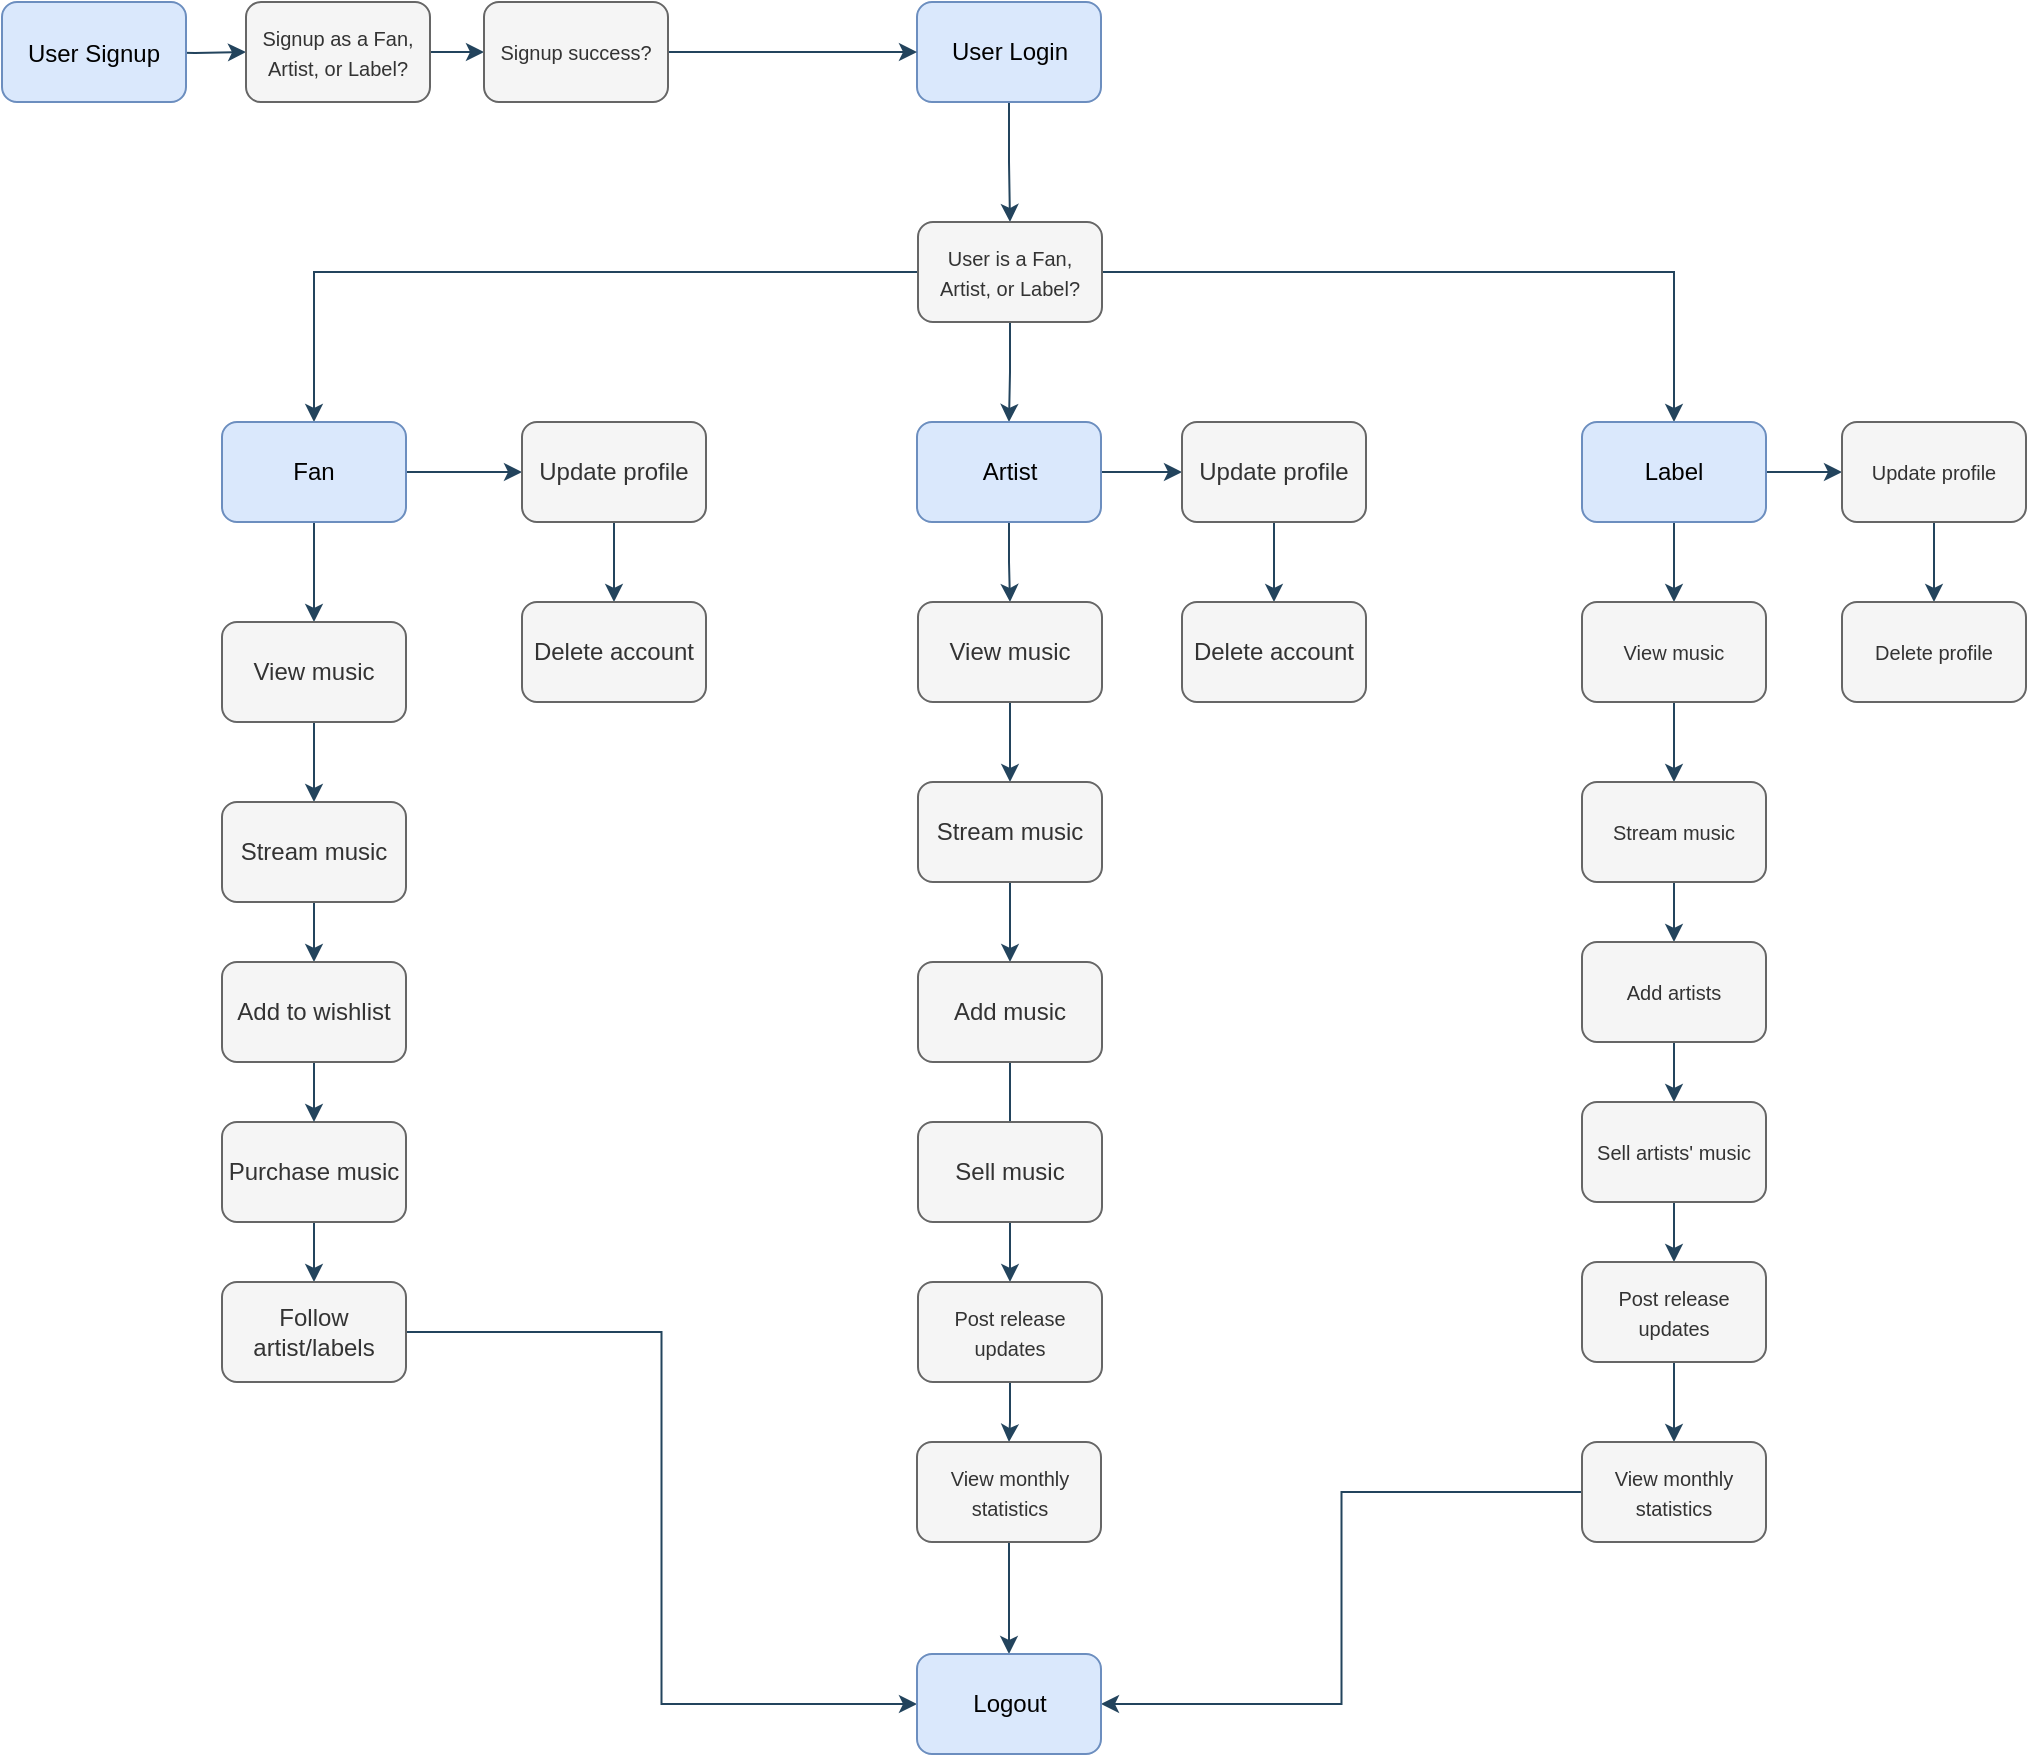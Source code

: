 <mxfile version="24.5.4" type="github">
  <diagram name="Page-1" id="NhJ66gFc7uAcACdVgEYR">
    <mxGraphModel dx="398" dy="3762" grid="1" gridSize="10" guides="1" tooltips="1" connect="1" arrows="1" fold="1" page="1" pageScale="1" pageWidth="850" pageHeight="1100" math="0" shadow="0">
      <root>
        <mxCell id="0" />
        <mxCell id="1" parent="0" />
        <mxCell id="axU-LrvHLJjTTsmC94vx-6" value="" style="edgeStyle=orthogonalEdgeStyle;rounded=0;orthogonalLoop=1;jettySize=auto;html=1;strokeColor=#23445D;" edge="1" parent="1" source="axU-LrvHLJjTTsmC94vx-1" target="axU-LrvHLJjTTsmC94vx-5">
          <mxGeometry relative="1" as="geometry" />
        </mxCell>
        <mxCell id="axU-LrvHLJjTTsmC94vx-1" value="User Login" style="rounded=1;whiteSpace=wrap;html=1;fontSize=12;labelBackgroundColor=none;fillColor=#dae8fc;strokeColor=#6c8ebf;" vertex="1" parent="1">
          <mxGeometry x="1601.5" y="-2816" width="92" height="50" as="geometry" />
        </mxCell>
        <mxCell id="axU-LrvHLJjTTsmC94vx-11" value="" style="edgeStyle=orthogonalEdgeStyle;rounded=0;orthogonalLoop=1;jettySize=auto;html=1;strokeColor=#23445D;" edge="1" parent="1" source="axU-LrvHLJjTTsmC94vx-5" target="axU-LrvHLJjTTsmC94vx-7">
          <mxGeometry relative="1" as="geometry" />
        </mxCell>
        <mxCell id="axU-LrvHLJjTTsmC94vx-13" style="edgeStyle=orthogonalEdgeStyle;rounded=0;orthogonalLoop=1;jettySize=auto;html=1;entryX=0.5;entryY=0;entryDx=0;entryDy=0;strokeColor=#23445D;" edge="1" parent="1" source="axU-LrvHLJjTTsmC94vx-5" target="axU-LrvHLJjTTsmC94vx-12">
          <mxGeometry relative="1" as="geometry" />
        </mxCell>
        <mxCell id="axU-LrvHLJjTTsmC94vx-15" style="edgeStyle=orthogonalEdgeStyle;rounded=0;orthogonalLoop=1;jettySize=auto;html=1;strokeColor=#23445D;" edge="1" parent="1" source="axU-LrvHLJjTTsmC94vx-5" target="axU-LrvHLJjTTsmC94vx-14">
          <mxGeometry relative="1" as="geometry" />
        </mxCell>
        <mxCell id="axU-LrvHLJjTTsmC94vx-5" value="&lt;font style=&quot;font-size: 10px;&quot;&gt;User is a Fan, Artist, or Label?&lt;/font&gt;" style="rounded=1;whiteSpace=wrap;html=1;strokeColor=#666666;fontColor=#333333;fillColor=#f5f5f5;" vertex="1" parent="1">
          <mxGeometry x="1602" y="-2706" width="92" height="50" as="geometry" />
        </mxCell>
        <mxCell id="axU-LrvHLJjTTsmC94vx-81" value="" style="edgeStyle=orthogonalEdgeStyle;rounded=0;orthogonalLoop=1;jettySize=auto;html=1;strokeColor=#23445D;" edge="1" parent="1" source="axU-LrvHLJjTTsmC94vx-7" target="axU-LrvHLJjTTsmC94vx-80">
          <mxGeometry relative="1" as="geometry" />
        </mxCell>
        <mxCell id="axU-LrvHLJjTTsmC94vx-94" value="" style="edgeStyle=orthogonalEdgeStyle;rounded=0;orthogonalLoop=1;jettySize=auto;html=1;strokeColor=#23445D;" edge="1" parent="1" source="axU-LrvHLJjTTsmC94vx-7" target="axU-LrvHLJjTTsmC94vx-91">
          <mxGeometry relative="1" as="geometry" />
        </mxCell>
        <mxCell id="axU-LrvHLJjTTsmC94vx-7" value="&lt;font style=&quot;font-size: 12px;&quot;&gt;Artist&lt;/font&gt;" style="rounded=1;whiteSpace=wrap;html=1;strokeColor=#6c8ebf;fillColor=#dae8fc;fontSize=12;" vertex="1" parent="1">
          <mxGeometry x="1601.5" y="-2606" width="92" height="50" as="geometry" />
        </mxCell>
        <mxCell id="axU-LrvHLJjTTsmC94vx-45" value="" style="edgeStyle=orthogonalEdgeStyle;rounded=0;orthogonalLoop=1;jettySize=auto;html=1;strokeColor=#23445D;" edge="1" parent="1" source="axU-LrvHLJjTTsmC94vx-12" target="axU-LrvHLJjTTsmC94vx-44">
          <mxGeometry relative="1" as="geometry" />
        </mxCell>
        <mxCell id="axU-LrvHLJjTTsmC94vx-47" value="" style="edgeStyle=orthogonalEdgeStyle;rounded=0;orthogonalLoop=1;jettySize=auto;html=1;strokeColor=#23445D;" edge="1" parent="1" source="axU-LrvHLJjTTsmC94vx-12" target="axU-LrvHLJjTTsmC94vx-36">
          <mxGeometry relative="1" as="geometry" />
        </mxCell>
        <mxCell id="axU-LrvHLJjTTsmC94vx-12" value="&lt;font style=&quot;font-size: 12px;&quot;&gt;Fan&lt;/font&gt;" style="rounded=1;whiteSpace=wrap;html=1;strokeColor=#6c8ebf;fillColor=#dae8fc;fontSize=12;" vertex="1" parent="1">
          <mxGeometry x="1254" y="-2606" width="92" height="50" as="geometry" />
        </mxCell>
        <mxCell id="axU-LrvHLJjTTsmC94vx-53" value="" style="edgeStyle=orthogonalEdgeStyle;rounded=0;orthogonalLoop=1;jettySize=auto;html=1;strokeColor=#23445D;" edge="1" parent="1" source="axU-LrvHLJjTTsmC94vx-14" target="axU-LrvHLJjTTsmC94vx-52">
          <mxGeometry relative="1" as="geometry" />
        </mxCell>
        <mxCell id="axU-LrvHLJjTTsmC94vx-77" value="" style="edgeStyle=orthogonalEdgeStyle;rounded=0;orthogonalLoop=1;jettySize=auto;html=1;strokeColor=#23445D;" edge="1" parent="1" source="axU-LrvHLJjTTsmC94vx-14" target="axU-LrvHLJjTTsmC94vx-76">
          <mxGeometry relative="1" as="geometry" />
        </mxCell>
        <mxCell id="axU-LrvHLJjTTsmC94vx-14" value="&lt;font style=&quot;font-size: 12px;&quot;&gt;Label&lt;/font&gt;" style="rounded=1;whiteSpace=wrap;html=1;strokeColor=#6c8ebf;fillColor=#dae8fc;fontSize=12;" vertex="1" parent="1">
          <mxGeometry x="1934" y="-2606" width="92" height="50" as="geometry" />
        </mxCell>
        <mxCell id="axU-LrvHLJjTTsmC94vx-19" value="" style="edgeStyle=orthogonalEdgeStyle;rounded=0;orthogonalLoop=1;jettySize=auto;html=1;strokeColor=#23445D;" edge="1" parent="1" target="axU-LrvHLJjTTsmC94vx-18">
          <mxGeometry relative="1" as="geometry">
            <mxPoint x="1214" y="-2790.966" as="sourcePoint" />
          </mxGeometry>
        </mxCell>
        <mxCell id="axU-LrvHLJjTTsmC94vx-17" value="&lt;font style=&quot;font-size: 12px;&quot;&gt;User Signup&lt;/font&gt;" style="rounded=1;whiteSpace=wrap;html=1;fontSize=13;labelBackgroundColor=none;fillColor=#dae8fc;strokeColor=#6c8ebf;" vertex="1" parent="1">
          <mxGeometry x="1144" y="-2816" width="92" height="50" as="geometry" />
        </mxCell>
        <mxCell id="axU-LrvHLJjTTsmC94vx-34" value="" style="edgeStyle=orthogonalEdgeStyle;rounded=0;orthogonalLoop=1;jettySize=auto;html=1;strokeColor=#23445D;" edge="1" parent="1" source="axU-LrvHLJjTTsmC94vx-18" target="axU-LrvHLJjTTsmC94vx-33">
          <mxGeometry relative="1" as="geometry" />
        </mxCell>
        <mxCell id="axU-LrvHLJjTTsmC94vx-18" value="&lt;font style=&quot;font-size: 10px;&quot;&gt;Signup as a Fan, Artist, or Label?&lt;/font&gt;" style="rounded=1;whiteSpace=wrap;html=1;strokeColor=#666666;fontColor=#333333;fillColor=#f5f5f5;" vertex="1" parent="1">
          <mxGeometry x="1266" y="-2816" width="92" height="50" as="geometry" />
        </mxCell>
        <mxCell id="axU-LrvHLJjTTsmC94vx-35" style="edgeStyle=orthogonalEdgeStyle;rounded=0;orthogonalLoop=1;jettySize=auto;html=1;strokeColor=#23445D;" edge="1" parent="1" source="axU-LrvHLJjTTsmC94vx-33" target="axU-LrvHLJjTTsmC94vx-1">
          <mxGeometry relative="1" as="geometry" />
        </mxCell>
        <mxCell id="axU-LrvHLJjTTsmC94vx-33" value="&lt;span style=&quot;font-size: 10px;&quot;&gt;Signup success?&lt;/span&gt;" style="rounded=1;whiteSpace=wrap;html=1;strokeColor=#666666;fontColor=#333333;fillColor=#f5f5f5;" vertex="1" parent="1">
          <mxGeometry x="1385" y="-2816" width="92" height="50" as="geometry" />
        </mxCell>
        <mxCell id="axU-LrvHLJjTTsmC94vx-38" value="" style="edgeStyle=orthogonalEdgeStyle;rounded=0;orthogonalLoop=1;jettySize=auto;html=1;strokeColor=#23445D;" edge="1" parent="1" source="axU-LrvHLJjTTsmC94vx-36" target="axU-LrvHLJjTTsmC94vx-37">
          <mxGeometry relative="1" as="geometry" />
        </mxCell>
        <mxCell id="axU-LrvHLJjTTsmC94vx-36" value="&lt;font style=&quot;font-size: 12px;&quot;&gt;View music&lt;/font&gt;" style="rounded=1;whiteSpace=wrap;html=1;fontSize=12;fillColor=#f5f5f5;fontColor=#333333;strokeColor=#666666;" vertex="1" parent="1">
          <mxGeometry x="1254" y="-2506" width="92" height="50" as="geometry" />
        </mxCell>
        <mxCell id="axU-LrvHLJjTTsmC94vx-60" value="" style="edgeStyle=orthogonalEdgeStyle;rounded=0;orthogonalLoop=1;jettySize=auto;html=1;strokeColor=#23445D;" edge="1" parent="1" source="axU-LrvHLJjTTsmC94vx-37" target="axU-LrvHLJjTTsmC94vx-42">
          <mxGeometry relative="1" as="geometry" />
        </mxCell>
        <mxCell id="axU-LrvHLJjTTsmC94vx-37" value="&lt;font style=&quot;font-size: 12px;&quot;&gt;Stream music&lt;/font&gt;" style="rounded=1;whiteSpace=wrap;html=1;fontSize=12;fillColor=#f5f5f5;fontColor=#333333;strokeColor=#666666;" vertex="1" parent="1">
          <mxGeometry x="1254" y="-2416" width="92" height="50" as="geometry" />
        </mxCell>
        <mxCell id="axU-LrvHLJjTTsmC94vx-69" value="" style="edgeStyle=orthogonalEdgeStyle;rounded=0;orthogonalLoop=1;jettySize=auto;html=1;strokeColor=#23445D;" edge="1" parent="1" source="axU-LrvHLJjTTsmC94vx-40" target="axU-LrvHLJjTTsmC94vx-48">
          <mxGeometry relative="1" as="geometry" />
        </mxCell>
        <mxCell id="axU-LrvHLJjTTsmC94vx-40" value="&lt;font style=&quot;font-size: 12px;&quot;&gt;Purchase music&lt;/font&gt;" style="rounded=1;whiteSpace=wrap;html=1;fontSize=12;fillColor=#f5f5f5;fontColor=#333333;strokeColor=#666666;" vertex="1" parent="1">
          <mxGeometry x="1254" y="-2256" width="92" height="50" as="geometry" />
        </mxCell>
        <mxCell id="axU-LrvHLJjTTsmC94vx-68" value="" style="edgeStyle=orthogonalEdgeStyle;rounded=0;orthogonalLoop=1;jettySize=auto;html=1;strokeColor=#23445D;" edge="1" parent="1" source="axU-LrvHLJjTTsmC94vx-42" target="axU-LrvHLJjTTsmC94vx-40">
          <mxGeometry relative="1" as="geometry" />
        </mxCell>
        <mxCell id="axU-LrvHLJjTTsmC94vx-42" value="Add to wishlist" style="rounded=1;whiteSpace=wrap;html=1;fontSize=12;fillColor=#f5f5f5;fontColor=#333333;strokeColor=#666666;" vertex="1" parent="1">
          <mxGeometry x="1254" y="-2336" width="92" height="50" as="geometry" />
        </mxCell>
        <mxCell id="axU-LrvHLJjTTsmC94vx-51" value="" style="edgeStyle=orthogonalEdgeStyle;rounded=0;orthogonalLoop=1;jettySize=auto;html=1;strokeColor=#23445D;" edge="1" parent="1" source="axU-LrvHLJjTTsmC94vx-44" target="axU-LrvHLJjTTsmC94vx-50">
          <mxGeometry relative="1" as="geometry" />
        </mxCell>
        <mxCell id="axU-LrvHLJjTTsmC94vx-44" value="Update profile" style="rounded=1;whiteSpace=wrap;html=1;fontSize=12;fillColor=#f5f5f5;fontColor=#333333;strokeColor=#666666;" vertex="1" parent="1">
          <mxGeometry x="1404" y="-2606" width="92" height="50" as="geometry" />
        </mxCell>
        <mxCell id="axU-LrvHLJjTTsmC94vx-96" style="edgeStyle=orthogonalEdgeStyle;rounded=0;orthogonalLoop=1;jettySize=auto;html=1;entryX=0;entryY=0.5;entryDx=0;entryDy=0;strokeColor=#23445D;" edge="1" parent="1" source="axU-LrvHLJjTTsmC94vx-48" target="axU-LrvHLJjTTsmC94vx-95">
          <mxGeometry relative="1" as="geometry" />
        </mxCell>
        <mxCell id="axU-LrvHLJjTTsmC94vx-48" value="&lt;font style=&quot;font-size: 12px;&quot;&gt;Follow artist/labels&lt;/font&gt;" style="rounded=1;whiteSpace=wrap;html=1;fontSize=12;fillColor=#f5f5f5;fontColor=#333333;strokeColor=#666666;" vertex="1" parent="1">
          <mxGeometry x="1254" y="-2176" width="92" height="50" as="geometry" />
        </mxCell>
        <mxCell id="axU-LrvHLJjTTsmC94vx-50" value="Delete account" style="rounded=1;whiteSpace=wrap;html=1;fontSize=12;fillColor=#f5f5f5;fontColor=#333333;strokeColor=#666666;" vertex="1" parent="1">
          <mxGeometry x="1404" y="-2516" width="92" height="50" as="geometry" />
        </mxCell>
        <mxCell id="axU-LrvHLJjTTsmC94vx-55" value="" style="edgeStyle=orthogonalEdgeStyle;rounded=0;orthogonalLoop=1;jettySize=auto;html=1;strokeColor=#23445D;" edge="1" parent="1" source="axU-LrvHLJjTTsmC94vx-52" target="axU-LrvHLJjTTsmC94vx-54">
          <mxGeometry relative="1" as="geometry" />
        </mxCell>
        <mxCell id="axU-LrvHLJjTTsmC94vx-52" value="&lt;font style=&quot;font-size: 10px;&quot;&gt;View music&lt;/font&gt;" style="rounded=1;whiteSpace=wrap;html=1;strokeColor=#666666;fontColor=#333333;fillColor=#f5f5f5;" vertex="1" parent="1">
          <mxGeometry x="1934" y="-2516" width="92" height="50" as="geometry" />
        </mxCell>
        <mxCell id="axU-LrvHLJjTTsmC94vx-59" value="" style="edgeStyle=orthogonalEdgeStyle;rounded=0;orthogonalLoop=1;jettySize=auto;html=1;strokeColor=#23445D;" edge="1" parent="1" source="axU-LrvHLJjTTsmC94vx-54" target="axU-LrvHLJjTTsmC94vx-58">
          <mxGeometry relative="1" as="geometry" />
        </mxCell>
        <mxCell id="axU-LrvHLJjTTsmC94vx-54" value="&lt;font style=&quot;font-size: 10px;&quot;&gt;Stream music&lt;/font&gt;" style="rounded=1;whiteSpace=wrap;html=1;strokeColor=#666666;fontColor=#333333;fillColor=#f5f5f5;" vertex="1" parent="1">
          <mxGeometry x="1934" y="-2426" width="92" height="50" as="geometry" />
        </mxCell>
        <mxCell id="axU-LrvHLJjTTsmC94vx-71" value="" style="edgeStyle=orthogonalEdgeStyle;rounded=0;orthogonalLoop=1;jettySize=auto;html=1;strokeColor=#23445D;" edge="1" parent="1" source="axU-LrvHLJjTTsmC94vx-58" target="axU-LrvHLJjTTsmC94vx-70">
          <mxGeometry relative="1" as="geometry" />
        </mxCell>
        <mxCell id="axU-LrvHLJjTTsmC94vx-58" value="&lt;span style=&quot;font-size: 10px;&quot;&gt;Add artists&lt;/span&gt;" style="rounded=1;whiteSpace=wrap;html=1;strokeColor=#666666;fontColor=#333333;fillColor=#f5f5f5;" vertex="1" parent="1">
          <mxGeometry x="1934" y="-2346" width="92" height="50" as="geometry" />
        </mxCell>
        <mxCell id="axU-LrvHLJjTTsmC94vx-73" value="" style="edgeStyle=orthogonalEdgeStyle;rounded=0;orthogonalLoop=1;jettySize=auto;html=1;strokeColor=#23445D;" edge="1" parent="1" source="axU-LrvHLJjTTsmC94vx-70" target="axU-LrvHLJjTTsmC94vx-72">
          <mxGeometry relative="1" as="geometry" />
        </mxCell>
        <mxCell id="axU-LrvHLJjTTsmC94vx-70" value="&lt;span style=&quot;font-size: 10px;&quot;&gt;Sell artists&#39; music&lt;/span&gt;" style="rounded=1;whiteSpace=wrap;html=1;strokeColor=#666666;fontColor=#333333;fillColor=#f5f5f5;" vertex="1" parent="1">
          <mxGeometry x="1934" y="-2266" width="92" height="50" as="geometry" />
        </mxCell>
        <mxCell id="axU-LrvHLJjTTsmC94vx-75" value="" style="edgeStyle=orthogonalEdgeStyle;rounded=0;orthogonalLoop=1;jettySize=auto;html=1;strokeColor=#23445D;" edge="1" parent="1" source="axU-LrvHLJjTTsmC94vx-72" target="axU-LrvHLJjTTsmC94vx-74">
          <mxGeometry relative="1" as="geometry" />
        </mxCell>
        <mxCell id="axU-LrvHLJjTTsmC94vx-72" value="&lt;span style=&quot;font-size: 10px;&quot;&gt;Post release updates&lt;/span&gt;" style="rounded=1;whiteSpace=wrap;html=1;strokeColor=#666666;fontColor=#333333;fillColor=#f5f5f5;" vertex="1" parent="1">
          <mxGeometry x="1934" y="-2186" width="92" height="50" as="geometry" />
        </mxCell>
        <mxCell id="axU-LrvHLJjTTsmC94vx-106" style="edgeStyle=orthogonalEdgeStyle;rounded=0;orthogonalLoop=1;jettySize=auto;html=1;entryX=1;entryY=0.5;entryDx=0;entryDy=0;strokeColor=#23445D;" edge="1" parent="1" source="axU-LrvHLJjTTsmC94vx-74" target="axU-LrvHLJjTTsmC94vx-95">
          <mxGeometry relative="1" as="geometry" />
        </mxCell>
        <mxCell id="axU-LrvHLJjTTsmC94vx-74" value="&lt;span style=&quot;font-size: 10px;&quot;&gt;View monthly statistics&lt;/span&gt;" style="rounded=1;whiteSpace=wrap;html=1;strokeColor=#666666;fontColor=#333333;fillColor=#f5f5f5;" vertex="1" parent="1">
          <mxGeometry x="1934" y="-2096" width="92" height="50" as="geometry" />
        </mxCell>
        <mxCell id="axU-LrvHLJjTTsmC94vx-79" value="" style="edgeStyle=orthogonalEdgeStyle;rounded=0;orthogonalLoop=1;jettySize=auto;html=1;strokeColor=#23445D;" edge="1" parent="1" source="axU-LrvHLJjTTsmC94vx-76" target="axU-LrvHLJjTTsmC94vx-78">
          <mxGeometry relative="1" as="geometry" />
        </mxCell>
        <mxCell id="axU-LrvHLJjTTsmC94vx-76" value="&lt;font style=&quot;font-size: 10px;&quot;&gt;Update profile&lt;/font&gt;" style="rounded=1;whiteSpace=wrap;html=1;strokeColor=#666666;fontColor=#333333;fillColor=#f5f5f5;" vertex="1" parent="1">
          <mxGeometry x="2064" y="-2606" width="92" height="50" as="geometry" />
        </mxCell>
        <mxCell id="axU-LrvHLJjTTsmC94vx-78" value="&lt;font style=&quot;font-size: 10px;&quot;&gt;Delete profile&lt;/font&gt;" style="rounded=1;whiteSpace=wrap;html=1;strokeColor=#666666;fontColor=#333333;fillColor=#f5f5f5;" vertex="1" parent="1">
          <mxGeometry x="2064" y="-2516" width="92" height="50" as="geometry" />
        </mxCell>
        <mxCell id="axU-LrvHLJjTTsmC94vx-87" value="" style="edgeStyle=orthogonalEdgeStyle;rounded=0;orthogonalLoop=1;jettySize=auto;html=1;strokeColor=#23445D;" edge="1" parent="1" source="axU-LrvHLJjTTsmC94vx-80" target="axU-LrvHLJjTTsmC94vx-82">
          <mxGeometry relative="1" as="geometry" />
        </mxCell>
        <mxCell id="axU-LrvHLJjTTsmC94vx-80" value="View music" style="rounded=1;whiteSpace=wrap;html=1;fontSize=12;fillColor=#f5f5f5;fontColor=#333333;strokeColor=#666666;" vertex="1" parent="1">
          <mxGeometry x="1602" y="-2516" width="92" height="50" as="geometry" />
        </mxCell>
        <mxCell id="axU-LrvHLJjTTsmC94vx-88" value="" style="edgeStyle=orthogonalEdgeStyle;rounded=0;orthogonalLoop=1;jettySize=auto;html=1;strokeColor=#23445D;" edge="1" parent="1" source="axU-LrvHLJjTTsmC94vx-82" target="axU-LrvHLJjTTsmC94vx-83">
          <mxGeometry relative="1" as="geometry" />
        </mxCell>
        <mxCell id="axU-LrvHLJjTTsmC94vx-82" value="Stream music" style="rounded=1;whiteSpace=wrap;html=1;fontSize=12;fillColor=#f5f5f5;fontColor=#333333;strokeColor=#666666;" vertex="1" parent="1">
          <mxGeometry x="1602" y="-2426" width="92" height="50" as="geometry" />
        </mxCell>
        <mxCell id="axU-LrvHLJjTTsmC94vx-89" value="" style="edgeStyle=orthogonalEdgeStyle;rounded=0;orthogonalLoop=1;jettySize=auto;html=1;strokeColor=#23445D;" edge="1" parent="1" source="axU-LrvHLJjTTsmC94vx-83" target="axU-LrvHLJjTTsmC94vx-85">
          <mxGeometry relative="1" as="geometry" />
        </mxCell>
        <mxCell id="axU-LrvHLJjTTsmC94vx-83" value="Add music" style="rounded=1;whiteSpace=wrap;html=1;fontSize=12;fillColor=#f5f5f5;fontColor=#333333;strokeColor=#666666;" vertex="1" parent="1">
          <mxGeometry x="1602" y="-2336" width="92" height="50" as="geometry" />
        </mxCell>
        <mxCell id="axU-LrvHLJjTTsmC94vx-84" value="Sell music" style="rounded=1;whiteSpace=wrap;html=1;fontSize=12;fillColor=#f5f5f5;fontColor=#333333;strokeColor=#666666;" vertex="1" parent="1">
          <mxGeometry x="1602" y="-2256" width="92" height="50" as="geometry" />
        </mxCell>
        <mxCell id="axU-LrvHLJjTTsmC94vx-90" value="" style="edgeStyle=orthogonalEdgeStyle;rounded=0;orthogonalLoop=1;jettySize=auto;html=1;strokeColor=#23445D;" edge="1" parent="1" source="axU-LrvHLJjTTsmC94vx-85" target="axU-LrvHLJjTTsmC94vx-86">
          <mxGeometry relative="1" as="geometry" />
        </mxCell>
        <mxCell id="axU-LrvHLJjTTsmC94vx-85" value="&lt;span style=&quot;font-size: 10px;&quot;&gt;Post release updates&lt;/span&gt;" style="rounded=1;whiteSpace=wrap;html=1;strokeColor=#666666;fontColor=#333333;fillColor=#f5f5f5;" vertex="1" parent="1">
          <mxGeometry x="1602" y="-2176" width="92" height="50" as="geometry" />
        </mxCell>
        <mxCell id="axU-LrvHLJjTTsmC94vx-98" style="edgeStyle=orthogonalEdgeStyle;rounded=0;orthogonalLoop=1;jettySize=auto;html=1;strokeColor=#23445D;" edge="1" parent="1" source="axU-LrvHLJjTTsmC94vx-86" target="axU-LrvHLJjTTsmC94vx-95">
          <mxGeometry relative="1" as="geometry" />
        </mxCell>
        <mxCell id="axU-LrvHLJjTTsmC94vx-86" value="&lt;span style=&quot;font-size: 10px;&quot;&gt;View monthly statistics&lt;/span&gt;" style="rounded=1;whiteSpace=wrap;html=1;strokeColor=#666666;fontColor=#333333;fillColor=#f5f5f5;" vertex="1" parent="1">
          <mxGeometry x="1601.5" y="-2096" width="92" height="50" as="geometry" />
        </mxCell>
        <mxCell id="axU-LrvHLJjTTsmC94vx-93" value="" style="edgeStyle=orthogonalEdgeStyle;rounded=0;orthogonalLoop=1;jettySize=auto;html=1;strokeColor=#23445D;" edge="1" parent="1" source="axU-LrvHLJjTTsmC94vx-91" target="axU-LrvHLJjTTsmC94vx-92">
          <mxGeometry relative="1" as="geometry" />
        </mxCell>
        <mxCell id="axU-LrvHLJjTTsmC94vx-91" value="Update profile" style="rounded=1;whiteSpace=wrap;html=1;fontSize=12;fillColor=#f5f5f5;fontColor=#333333;strokeColor=#666666;" vertex="1" parent="1">
          <mxGeometry x="1734" y="-2606" width="92" height="50" as="geometry" />
        </mxCell>
        <mxCell id="axU-LrvHLJjTTsmC94vx-92" value="Delete account" style="rounded=1;whiteSpace=wrap;html=1;fontSize=12;fillColor=#f5f5f5;fontColor=#333333;strokeColor=#666666;" vertex="1" parent="1">
          <mxGeometry x="1734" y="-2516" width="92" height="50" as="geometry" />
        </mxCell>
        <mxCell id="axU-LrvHLJjTTsmC94vx-95" value="&lt;font style=&quot;font-size: 12px;&quot;&gt;Logout&lt;/font&gt;" style="rounded=1;whiteSpace=wrap;html=1;strokeColor=#6c8ebf;fillColor=#dae8fc;fontSize=12;" vertex="1" parent="1">
          <mxGeometry x="1601.5" y="-1990" width="92" height="50" as="geometry" />
        </mxCell>
      </root>
    </mxGraphModel>
  </diagram>
</mxfile>

